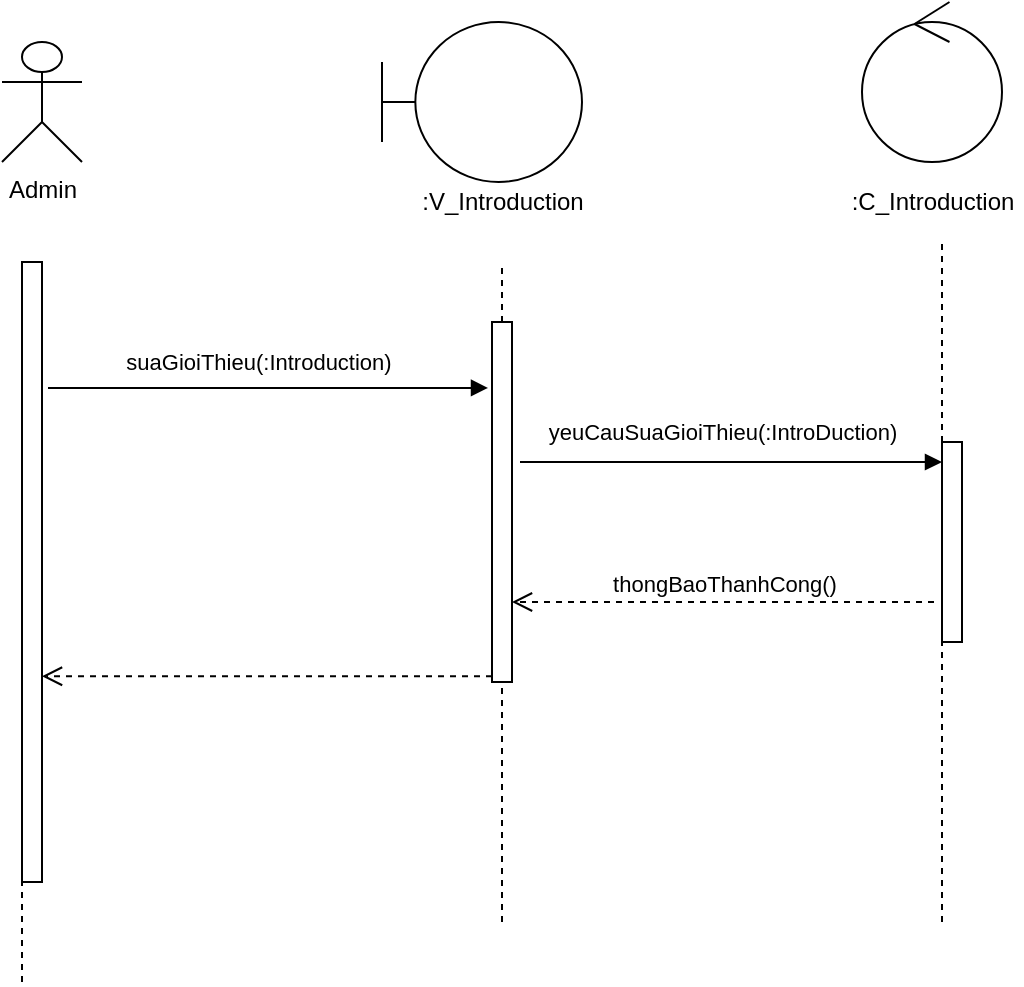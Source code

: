 <mxfile version="14.0.1" type="device"><diagram id="rX9NOOQTpsZj0fc1xjRS" name="Page-1"><mxGraphModel dx="1198" dy="1754" grid="1" gridSize="10" guides="1" tooltips="1" connect="1" arrows="1" fold="1" page="1" pageScale="1" pageWidth="850" pageHeight="1100" math="0" shadow="0"><root><mxCell id="0"/><mxCell id="1" parent="0"/><mxCell id="0OJc4RMlYfGs7hthxQKW-10" value="suaGioiThieu(:Introduction)" style="html=1;verticalAlign=bottom;endArrow=block;entryX=-0.2;entryY=0.183;entryDx=0;entryDy=0;entryPerimeter=0;" parent="1" target="WZnv2UUco6Zj3CG2PCmz-12" edge="1"><mxGeometry x="-0.045" y="4" width="80" relative="1" as="geometry"><mxPoint x="93" y="183" as="sourcePoint"/><mxPoint x="285" y="210" as="targetPoint"/><mxPoint as="offset"/></mxGeometry></mxCell><mxCell id="0OJc4RMlYfGs7hthxQKW-14" value="yeuCauSuaGioiThieu(:IntroDuction)" style="html=1;verticalAlign=bottom;endArrow=block;" parent="1" target="WZnv2UUco6Zj3CG2PCmz-16" edge="1"><mxGeometry x="-0.043" y="6" width="80" relative="1" as="geometry"><mxPoint x="329" y="220" as="sourcePoint"/><mxPoint x="520" y="280" as="targetPoint"/><mxPoint as="offset"/></mxGeometry></mxCell><mxCell id="0OJc4RMlYfGs7hthxQKW-15" value="thongBaoThanhCong()" style="html=1;verticalAlign=bottom;endArrow=open;dashed=1;endSize=8;" parent="1" target="WZnv2UUco6Zj3CG2PCmz-12" edge="1"><mxGeometry relative="1" as="geometry"><mxPoint x="536" y="290" as="sourcePoint"/><mxPoint x="360" y="331" as="targetPoint"/></mxGeometry></mxCell><mxCell id="0OJc4RMlYfGs7hthxQKW-17" value=":V_Introduction" style="text;html=1;align=center;verticalAlign=middle;resizable=0;points=[];autosize=1;" parent="1" vertex="1"><mxGeometry x="275" y="80" width="90" height="20" as="geometry"/></mxCell><mxCell id="0OJc4RMlYfGs7hthxQKW-18" value=":C_Introduction" style="text;html=1;align=center;verticalAlign=middle;resizable=0;points=[];autosize=1;" parent="1" vertex="1"><mxGeometry x="490" y="80" width="90" height="20" as="geometry"/></mxCell><mxCell id="WZnv2UUco6Zj3CG2PCmz-1" value="Admin" style="shape=umlActor;verticalLabelPosition=bottom;verticalAlign=top;html=1;outlineConnect=0;" parent="1" vertex="1"><mxGeometry x="70" y="10" width="40" height="60" as="geometry"/></mxCell><mxCell id="WZnv2UUco6Zj3CG2PCmz-4" value="" style="endArrow=none;dashed=1;html=1;" parent="1" edge="1"><mxGeometry width="50" height="50" relative="1" as="geometry"><mxPoint x="80" y="480" as="sourcePoint"/><mxPoint x="80" y="120" as="targetPoint"/></mxGeometry></mxCell><mxCell id="WZnv2UUco6Zj3CG2PCmz-5" value="" style="shape=umlBoundary;whiteSpace=wrap;html=1;" parent="1" vertex="1"><mxGeometry x="260" width="100" height="80" as="geometry"/></mxCell><mxCell id="WZnv2UUco6Zj3CG2PCmz-6" value="" style="endArrow=none;dashed=1;html=1;" parent="1" edge="1"><mxGeometry width="50" height="50" relative="1" as="geometry"><mxPoint x="319.5" y="120" as="sourcePoint"/><mxPoint x="319.5" y="120" as="targetPoint"/></mxGeometry></mxCell><mxCell id="WZnv2UUco6Zj3CG2PCmz-8" value="" style="endArrow=none;dashed=1;html=1;" parent="1" source="WZnv2UUco6Zj3CG2PCmz-12" edge="1"><mxGeometry width="50" height="50" relative="1" as="geometry"><mxPoint x="319.5" y="380" as="sourcePoint"/><mxPoint x="320" y="120" as="targetPoint"/></mxGeometry></mxCell><mxCell id="WZnv2UUco6Zj3CG2PCmz-9" value="" style="html=1;points=[];perimeter=orthogonalPerimeter;" parent="1" vertex="1"><mxGeometry x="80" y="120" width="10" height="310" as="geometry"/></mxCell><mxCell id="WZnv2UUco6Zj3CG2PCmz-12" value="" style="html=1;points=[];perimeter=orthogonalPerimeter;" parent="1" vertex="1"><mxGeometry x="315" y="150" width="10" height="180" as="geometry"/></mxCell><mxCell id="WZnv2UUco6Zj3CG2PCmz-13" value="" style="endArrow=none;dashed=1;html=1;" parent="1" target="WZnv2UUco6Zj3CG2PCmz-12" edge="1"><mxGeometry width="50" height="50" relative="1" as="geometry"><mxPoint x="320" y="450" as="sourcePoint"/><mxPoint x="319.5" y="170" as="targetPoint"/></mxGeometry></mxCell><mxCell id="WZnv2UUco6Zj3CG2PCmz-14" value="" style="ellipse;shape=umlControl;whiteSpace=wrap;html=1;" parent="1" vertex="1"><mxGeometry x="500" y="-10.0" width="70" height="80" as="geometry"/></mxCell><mxCell id="WZnv2UUco6Zj3CG2PCmz-15" value="" style="endArrow=none;dashed=1;html=1;" parent="1" edge="1"><mxGeometry width="50" height="50" relative="1" as="geometry"><mxPoint x="540" y="450" as="sourcePoint"/><mxPoint x="540" y="110" as="targetPoint"/></mxGeometry></mxCell><mxCell id="WZnv2UUco6Zj3CG2PCmz-16" value="" style="html=1;points=[];perimeter=orthogonalPerimeter;" parent="1" vertex="1"><mxGeometry x="540" y="210" width="10" height="100" as="geometry"/></mxCell><mxCell id="WZnv2UUco6Zj3CG2PCmz-17" value="" style="html=1;verticalAlign=bottom;endArrow=open;dashed=1;endSize=8;exitX=0;exitY=0.984;exitDx=0;exitDy=0;exitPerimeter=0;" parent="1" source="WZnv2UUco6Zj3CG2PCmz-12" target="WZnv2UUco6Zj3CG2PCmz-9" edge="1"><mxGeometry relative="1" as="geometry"><mxPoint x="316" y="360" as="sourcePoint"/><mxPoint x="85" y="350" as="targetPoint"/></mxGeometry></mxCell></root></mxGraphModel></diagram></mxfile>
